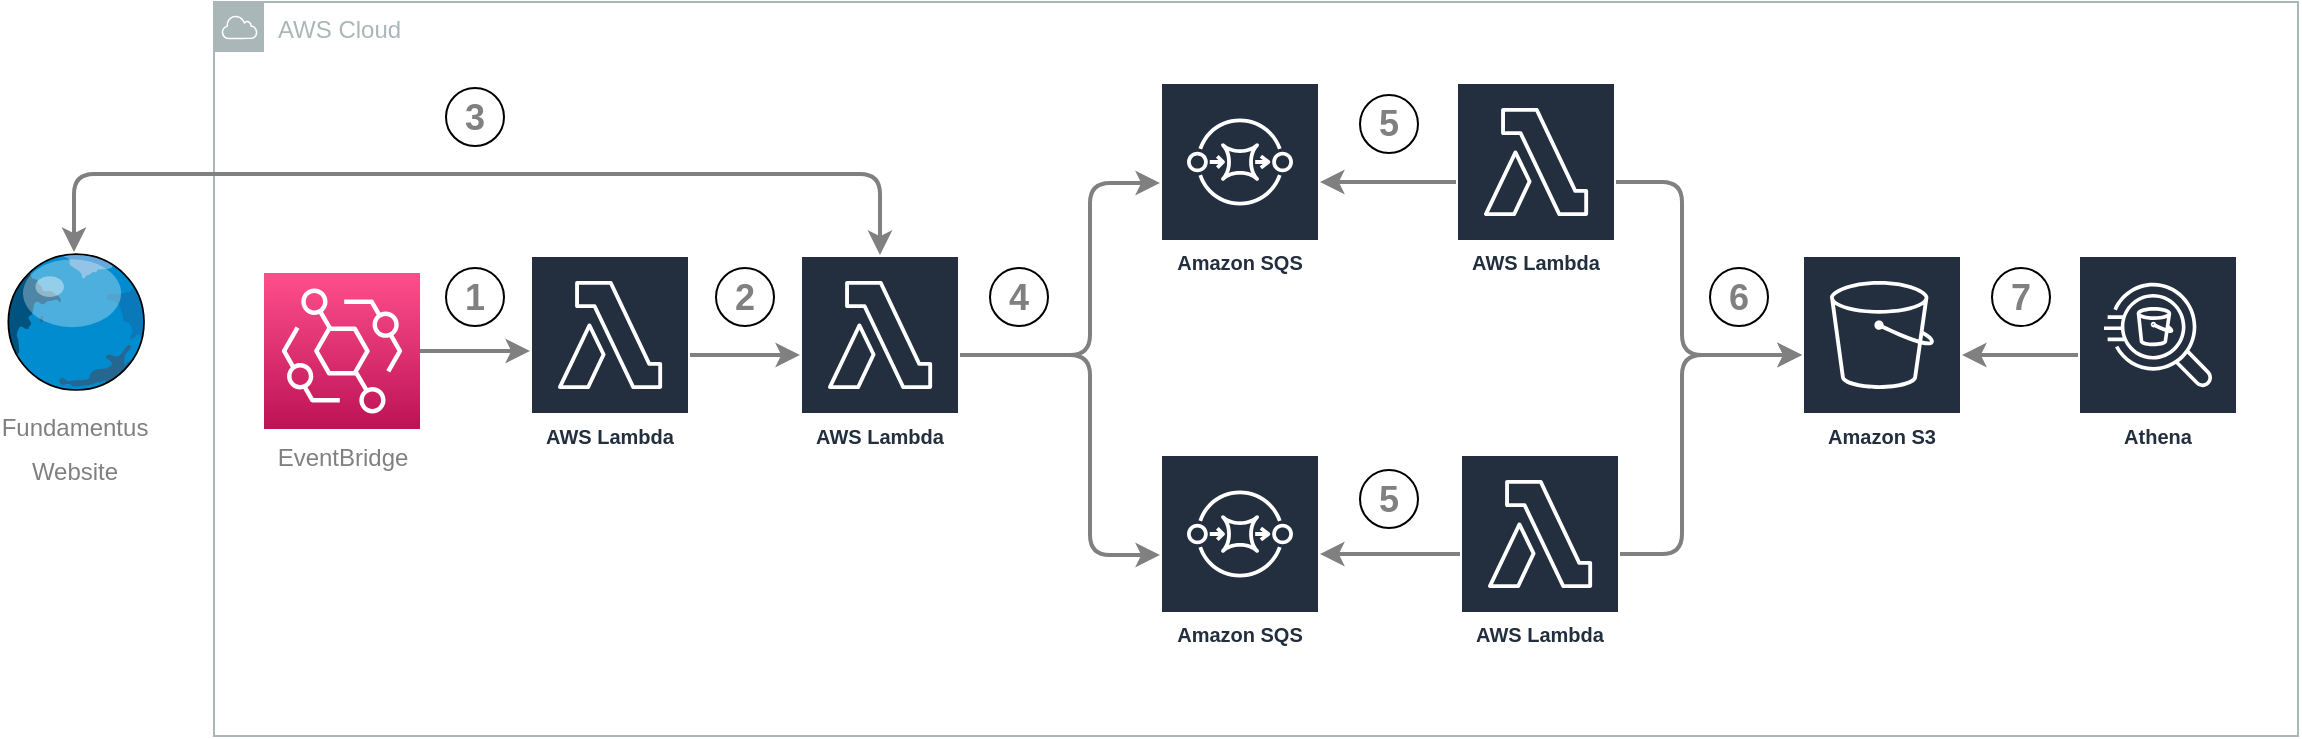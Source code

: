 <mxfile>
    <diagram name="mvp-sor" id="QcfjFlC14eD7CDKg3b7T">
        <mxGraphModel dx="1825" dy="1023" grid="0" gridSize="10" guides="1" tooltips="1" connect="1" arrows="1" fold="1" page="0" pageScale="1" pageWidth="850" pageHeight="1100" math="0" shadow="0">
            <root>
                <mxCell id="0"/>
                <mxCell id="1" parent="0"/>
                <mxCell id="39" value="AWS Cloud" style="sketch=0;outlineConnect=0;gradientColor=none;html=1;whiteSpace=wrap;fontSize=12;fontStyle=0;shape=mxgraph.aws4.group;grIcon=mxgraph.aws4.group_aws_cloud;strokeColor=#AAB7B8;fillColor=none;verticalAlign=top;align=left;spacingLeft=30;fontColor=#AAB7B8;dashed=0;" parent="1" vertex="1">
                    <mxGeometry x="-70" y="-93" width="1042" height="367" as="geometry"/>
                </mxCell>
                <mxCell id="48" style="edgeStyle=orthogonalEdgeStyle;html=1;strokeColor=#808080;strokeWidth=2;" edge="1" parent="1" source="7" target="47">
                    <mxGeometry relative="1" as="geometry">
                        <Array as="points">
                            <mxPoint x="104" y="82"/>
                            <mxPoint x="104" y="82"/>
                        </Array>
                    </mxGeometry>
                </mxCell>
                <mxCell id="7" value="&lt;font color=&quot;#808080&quot;&gt;EventBridge&lt;/font&gt;" style="sketch=0;points=[[0,0,0],[0.25,0,0],[0.5,0,0],[0.75,0,0],[1,0,0],[0,1,0],[0.25,1,0],[0.5,1,0],[0.75,1,0],[1,1,0],[0,0.25,0],[0,0.5,0],[0,0.75,0],[1,0.25,0],[1,0.5,0],[1,0.75,0]];outlineConnect=0;fontColor=#232F3E;gradientColor=#FF4F8B;gradientDirection=north;fillColor=#BC1356;strokeColor=#ffffff;dashed=0;verticalLabelPosition=bottom;verticalAlign=top;align=center;html=1;fontSize=12;fontStyle=0;aspect=fixed;shape=mxgraph.aws4.resourceIcon;resIcon=mxgraph.aws4.eventbridge;" parent="1" vertex="1">
                    <mxGeometry x="-45" y="42.5" width="78" height="78" as="geometry"/>
                </mxCell>
                <mxCell id="17" style="edgeStyle=orthogonalEdgeStyle;html=1;strokeColor=#808080;strokeWidth=2;" parent="1" source="8" target="9" edge="1">
                    <mxGeometry relative="1" as="geometry">
                        <Array as="points">
                            <mxPoint x="368" y="83.5"/>
                            <mxPoint x="368" y="-2.5"/>
                        </Array>
                    </mxGeometry>
                </mxCell>
                <mxCell id="18" style="edgeStyle=orthogonalEdgeStyle;html=1;strokeColor=#808080;strokeWidth=2;" parent="1" source="8" target="10" edge="1">
                    <mxGeometry relative="1" as="geometry">
                        <Array as="points">
                            <mxPoint x="368" y="83.5"/>
                            <mxPoint x="368" y="183.5"/>
                        </Array>
                    </mxGeometry>
                </mxCell>
                <mxCell id="40" style="edgeStyle=orthogonalEdgeStyle;html=1;strokeColor=#808080;strokeWidth=2;fontSize=12;fontColor=#808080;startArrow=classic;startFill=1;" parent="1" source="8" target="37" edge="1">
                    <mxGeometry relative="1" as="geometry">
                        <Array as="points">
                            <mxPoint x="263" y="-7"/>
                            <mxPoint x="-140" y="-7"/>
                        </Array>
                    </mxGeometry>
                </mxCell>
                <mxCell id="8" value="AWS Lambda" style="sketch=0;outlineConnect=0;fontColor=#232F3E;gradientColor=none;strokeColor=#ffffff;fillColor=#232F3E;dashed=0;verticalLabelPosition=middle;verticalAlign=bottom;align=center;html=1;whiteSpace=wrap;fontSize=10;fontStyle=1;spacing=3;shape=mxgraph.aws4.productIcon;prIcon=mxgraph.aws4.lambda;" parent="1" vertex="1">
                    <mxGeometry x="223" y="33.5" width="80" height="100" as="geometry"/>
                </mxCell>
                <mxCell id="9" value="Amazon SQS" style="sketch=0;outlineConnect=0;fontColor=#232F3E;gradientColor=none;strokeColor=#ffffff;fillColor=#232F3E;dashed=0;verticalLabelPosition=middle;verticalAlign=bottom;align=center;html=1;whiteSpace=wrap;fontSize=10;fontStyle=1;spacing=3;shape=mxgraph.aws4.productIcon;prIcon=mxgraph.aws4.sqs;" parent="1" vertex="1">
                    <mxGeometry x="403" y="-53" width="80" height="100" as="geometry"/>
                </mxCell>
                <mxCell id="10" value="Amazon SQS" style="sketch=0;outlineConnect=0;fontColor=#232F3E;gradientColor=none;strokeColor=#ffffff;fillColor=#232F3E;dashed=0;verticalLabelPosition=middle;verticalAlign=bottom;align=center;html=1;whiteSpace=wrap;fontSize=10;fontStyle=1;spacing=3;shape=mxgraph.aws4.productIcon;prIcon=mxgraph.aws4.sqs;" parent="1" vertex="1">
                    <mxGeometry x="403" y="133" width="80" height="100" as="geometry"/>
                </mxCell>
                <mxCell id="21" style="edgeStyle=orthogonalEdgeStyle;curved=1;html=1;strokeColor=#808080;strokeWidth=2;" parent="1" source="11" target="10" edge="1">
                    <mxGeometry relative="1" as="geometry"/>
                </mxCell>
                <mxCell id="23" style="edgeStyle=orthogonalEdgeStyle;html=1;strokeColor=#808080;strokeWidth=2;" parent="1" source="11" target="13" edge="1">
                    <mxGeometry relative="1" as="geometry">
                        <Array as="points">
                            <mxPoint x="664" y="182.5"/>
                            <mxPoint x="664" y="83.5"/>
                        </Array>
                    </mxGeometry>
                </mxCell>
                <mxCell id="11" value="AWS Lambda" style="sketch=0;outlineConnect=0;fontColor=#232F3E;gradientColor=none;strokeColor=#ffffff;fillColor=#232F3E;dashed=0;verticalLabelPosition=middle;verticalAlign=bottom;align=center;html=1;whiteSpace=wrap;fontSize=10;fontStyle=1;spacing=3;shape=mxgraph.aws4.productIcon;prIcon=mxgraph.aws4.lambda;" parent="1" vertex="1">
                    <mxGeometry x="553" y="133" width="80" height="100" as="geometry"/>
                </mxCell>
                <mxCell id="20" style="edgeStyle=orthogonalEdgeStyle;curved=1;html=1;strokeColor=#808080;strokeWidth=2;" parent="1" source="12" target="9" edge="1">
                    <mxGeometry relative="1" as="geometry"/>
                </mxCell>
                <mxCell id="22" style="edgeStyle=orthogonalEdgeStyle;html=1;strokeColor=#808080;strokeWidth=2;" parent="1" source="12" target="13" edge="1">
                    <mxGeometry relative="1" as="geometry">
                        <Array as="points">
                            <mxPoint x="664" y="-3.5"/>
                            <mxPoint x="664" y="83.5"/>
                        </Array>
                    </mxGeometry>
                </mxCell>
                <mxCell id="12" value="AWS Lambda" style="sketch=0;outlineConnect=0;fontColor=#232F3E;gradientColor=none;strokeColor=#ffffff;fillColor=#232F3E;dashed=0;verticalLabelPosition=middle;verticalAlign=bottom;align=center;html=1;whiteSpace=wrap;fontSize=10;fontStyle=1;spacing=3;shape=mxgraph.aws4.productIcon;prIcon=mxgraph.aws4.lambda;" parent="1" vertex="1">
                    <mxGeometry x="551" y="-53" width="80" height="100" as="geometry"/>
                </mxCell>
                <mxCell id="13" value="Amazon S3" style="sketch=0;outlineConnect=0;fontColor=#232F3E;gradientColor=none;strokeColor=#ffffff;fillColor=#232F3E;dashed=0;verticalLabelPosition=middle;verticalAlign=bottom;align=center;html=1;whiteSpace=wrap;fontSize=10;fontStyle=1;spacing=3;shape=mxgraph.aws4.productIcon;prIcon=mxgraph.aws4.s3;" parent="1" vertex="1">
                    <mxGeometry x="724" y="33.5" width="80" height="100" as="geometry"/>
                </mxCell>
                <mxCell id="26" style="edgeStyle=orthogonalEdgeStyle;curved=1;html=1;strokeColor=#808080;strokeWidth=2;" parent="1" source="14" target="13" edge="1">
                    <mxGeometry relative="1" as="geometry"/>
                </mxCell>
                <mxCell id="14" value="Athena" style="sketch=0;outlineConnect=0;fontColor=#232F3E;gradientColor=none;strokeColor=#ffffff;fillColor=#232F3E;dashed=0;verticalLabelPosition=middle;verticalAlign=bottom;align=center;html=1;whiteSpace=wrap;fontSize=10;fontStyle=1;spacing=3;shape=mxgraph.aws4.productIcon;prIcon=mxgraph.aws4.athena;" parent="1" vertex="1">
                    <mxGeometry x="862" y="33.5" width="80" height="100" as="geometry"/>
                </mxCell>
                <mxCell id="29" value="&lt;b&gt;&lt;font style=&quot;font-size: 18px;&quot;&gt;1&lt;/font&gt;&lt;/b&gt;" style="ellipse;whiteSpace=wrap;html=1;aspect=fixed;fontColor=#808080;" parent="1" vertex="1">
                    <mxGeometry x="46" y="40" width="29" height="29" as="geometry"/>
                </mxCell>
                <mxCell id="32" value="&lt;b&gt;&lt;font style=&quot;font-size: 18px;&quot;&gt;4&lt;/font&gt;&lt;/b&gt;" style="ellipse;whiteSpace=wrap;html=1;aspect=fixed;fontColor=#808080;" parent="1" vertex="1">
                    <mxGeometry x="318" y="40" width="29" height="29" as="geometry"/>
                </mxCell>
                <mxCell id="33" value="&lt;b&gt;&lt;font style=&quot;font-size: 18px;&quot;&gt;5&lt;/font&gt;&lt;/b&gt;" style="ellipse;whiteSpace=wrap;html=1;aspect=fixed;fontColor=#808080;" parent="1" vertex="1">
                    <mxGeometry x="503" y="-46.5" width="29" height="29" as="geometry"/>
                </mxCell>
                <mxCell id="34" value="&lt;b&gt;&lt;font style=&quot;font-size: 18px;&quot;&gt;6&lt;/font&gt;&lt;/b&gt;" style="ellipse;whiteSpace=wrap;html=1;aspect=fixed;fontColor=#808080;" parent="1" vertex="1">
                    <mxGeometry x="678" y="40" width="29" height="29" as="geometry"/>
                </mxCell>
                <mxCell id="35" value="&lt;b&gt;&lt;font style=&quot;font-size: 18px;&quot;&gt;7&lt;/font&gt;&lt;/b&gt;" style="ellipse;whiteSpace=wrap;html=1;aspect=fixed;fontColor=#808080;" parent="1" vertex="1">
                    <mxGeometry x="819" y="40" width="29" height="29" as="geometry"/>
                </mxCell>
                <mxCell id="37" value="&lt;font style=&quot;font-size: 12px;&quot;&gt;Fundamentus&lt;br&gt;Website&lt;br&gt;&lt;/font&gt;" style="verticalLabelPosition=bottom;sketch=0;aspect=fixed;html=1;verticalAlign=top;strokeColor=none;align=center;outlineConnect=0;shape=mxgraph.citrix.globe;fontSize=18;fontColor=#808080;" parent="1" vertex="1">
                    <mxGeometry x="-176" y="32" width="72.22" height="69" as="geometry"/>
                </mxCell>
                <mxCell id="41" value="&lt;b&gt;&lt;font style=&quot;font-size: 18px;&quot;&gt;3&lt;/font&gt;&lt;/b&gt;" style="ellipse;whiteSpace=wrap;html=1;aspect=fixed;fontColor=#808080;" parent="1" vertex="1">
                    <mxGeometry x="46" y="-50" width="29" height="29" as="geometry"/>
                </mxCell>
                <mxCell id="46" value="&lt;b&gt;&lt;font style=&quot;font-size: 18px;&quot;&gt;5&lt;/font&gt;&lt;/b&gt;" style="ellipse;whiteSpace=wrap;html=1;aspect=fixed;fontColor=#808080;" parent="1" vertex="1">
                    <mxGeometry x="503" y="141" width="29" height="29" as="geometry"/>
                </mxCell>
                <mxCell id="49" style="edgeStyle=orthogonalEdgeStyle;html=1;strokeColor=#808080;strokeWidth=2;" edge="1" parent="1" source="47" target="8">
                    <mxGeometry relative="1" as="geometry"/>
                </mxCell>
                <mxCell id="47" value="AWS Lambda" style="sketch=0;outlineConnect=0;fontColor=#232F3E;gradientColor=none;strokeColor=#ffffff;fillColor=#232F3E;dashed=0;verticalLabelPosition=middle;verticalAlign=bottom;align=center;html=1;whiteSpace=wrap;fontSize=10;fontStyle=1;spacing=3;shape=mxgraph.aws4.productIcon;prIcon=mxgraph.aws4.lambda;" vertex="1" parent="1">
                    <mxGeometry x="88" y="33.5" width="80" height="100" as="geometry"/>
                </mxCell>
                <mxCell id="50" value="&lt;b&gt;&lt;font style=&quot;font-size: 18px;&quot;&gt;2&lt;/font&gt;&lt;/b&gt;" style="ellipse;whiteSpace=wrap;html=1;aspect=fixed;fontColor=#808080;" vertex="1" parent="1">
                    <mxGeometry x="181" y="40" width="29" height="29" as="geometry"/>
                </mxCell>
            </root>
        </mxGraphModel>
    </diagram>
</mxfile>